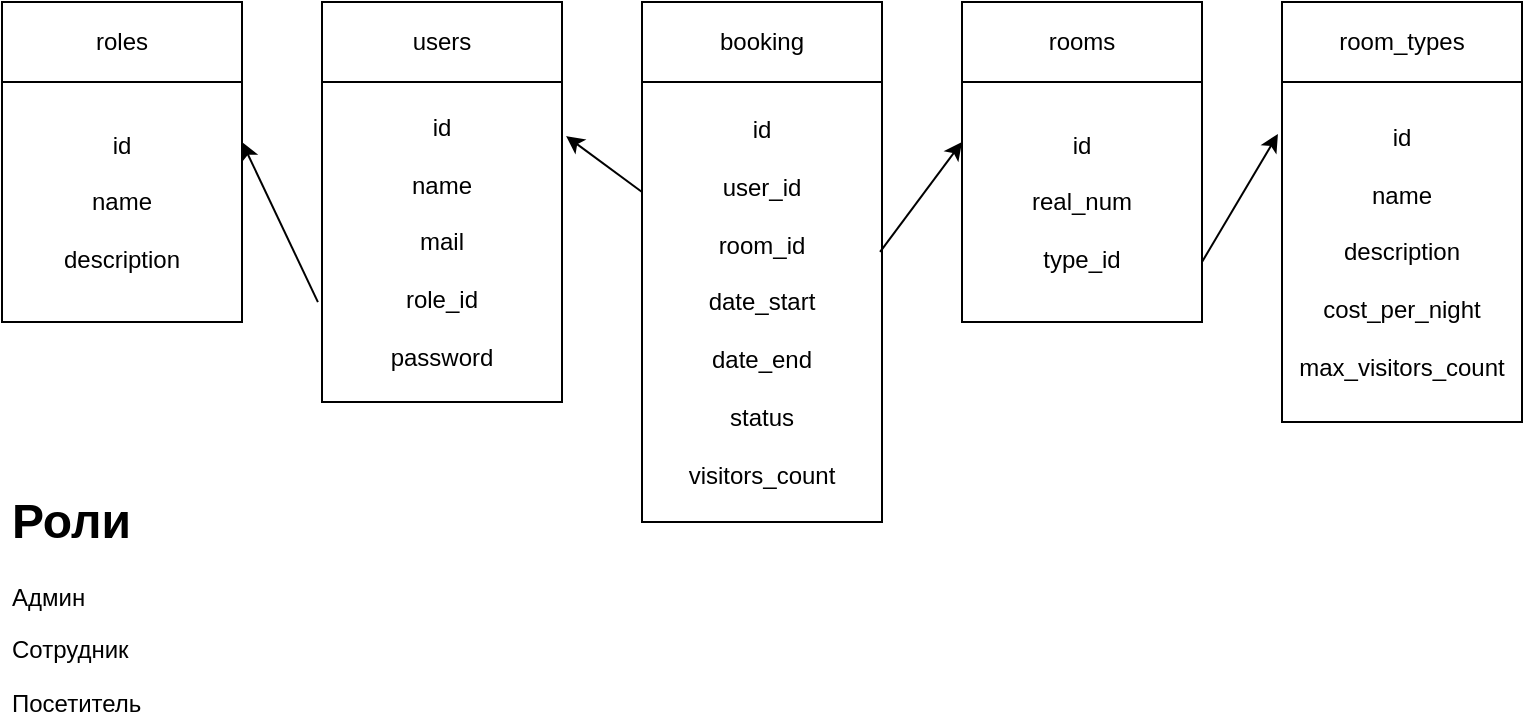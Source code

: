 <mxfile version="20.3.3" type="device"><diagram id="hpq0Uc3OcZEj5EaLRr-7" name="Страница 1"><mxGraphModel dx="978" dy="954" grid="1" gridSize="10" guides="1" tooltips="1" connect="1" arrows="1" fold="1" page="1" pageScale="1" pageWidth="827" pageHeight="1169" math="0" shadow="0"><root><mxCell id="0"/><mxCell id="1" parent="0"/><mxCell id="_cmmURXeGtYbIs7tGhS_-1" value="roles" style="rounded=0;whiteSpace=wrap;html=1;" vertex="1" parent="1"><mxGeometry x="40" y="120" width="120" height="40" as="geometry"/></mxCell><mxCell id="_cmmURXeGtYbIs7tGhS_-2" value="id&lt;br&gt;&lt;br&gt;name&lt;br&gt;&lt;br&gt;description" style="rounded=0;whiteSpace=wrap;html=1;" vertex="1" parent="1"><mxGeometry x="40" y="160" width="120" height="120" as="geometry"/></mxCell><mxCell id="_cmmURXeGtYbIs7tGhS_-3" value="users" style="rounded=0;whiteSpace=wrap;html=1;" vertex="1" parent="1"><mxGeometry x="200" y="120" width="120" height="40" as="geometry"/></mxCell><mxCell id="_cmmURXeGtYbIs7tGhS_-4" value="id&lt;br&gt;&lt;br&gt;name&lt;br&gt;&lt;br&gt;mail&lt;br&gt;&lt;br&gt;role_id&lt;br&gt;&lt;br&gt;password" style="rounded=0;whiteSpace=wrap;html=1;" vertex="1" parent="1"><mxGeometry x="200" y="160" width="120" height="160" as="geometry"/></mxCell><mxCell id="_cmmURXeGtYbIs7tGhS_-5" value="rooms" style="rounded=0;whiteSpace=wrap;html=1;" vertex="1" parent="1"><mxGeometry x="520" y="120" width="120" height="40" as="geometry"/></mxCell><mxCell id="_cmmURXeGtYbIs7tGhS_-6" value="room_types" style="rounded=0;whiteSpace=wrap;html=1;" vertex="1" parent="1"><mxGeometry x="680" y="120" width="120" height="40" as="geometry"/></mxCell><mxCell id="_cmmURXeGtYbIs7tGhS_-7" value="id&lt;br&gt;&lt;br&gt;name&lt;br&gt;&lt;br&gt;description&lt;br&gt;&lt;br&gt;cost_per_night&lt;br&gt;&lt;br&gt;max_visitors_count" style="rounded=0;whiteSpace=wrap;html=1;" vertex="1" parent="1"><mxGeometry x="680" y="160" width="120" height="170" as="geometry"/></mxCell><mxCell id="_cmmURXeGtYbIs7tGhS_-8" value="id&lt;br&gt;&lt;br&gt;real_num&lt;br&gt;&lt;br&gt;type_id" style="rounded=0;whiteSpace=wrap;html=1;" vertex="1" parent="1"><mxGeometry x="520" y="160" width="120" height="120" as="geometry"/></mxCell><mxCell id="_cmmURXeGtYbIs7tGhS_-9" value="" style="endArrow=classic;html=1;rounded=0;exitX=-0.017;exitY=0.688;exitDx=0;exitDy=0;exitPerimeter=0;entryX=1;entryY=0.25;entryDx=0;entryDy=0;" edge="1" parent="1" source="_cmmURXeGtYbIs7tGhS_-4" target="_cmmURXeGtYbIs7tGhS_-2"><mxGeometry width="50" height="50" relative="1" as="geometry"><mxPoint x="390" y="340" as="sourcePoint"/><mxPoint x="440" y="290" as="targetPoint"/></mxGeometry></mxCell><mxCell id="_cmmURXeGtYbIs7tGhS_-10" value="" style="endArrow=classic;html=1;rounded=0;exitX=1;exitY=0.75;exitDx=0;exitDy=0;entryX=-0.017;entryY=0.153;entryDx=0;entryDy=0;entryPerimeter=0;" edge="1" parent="1" source="_cmmURXeGtYbIs7tGhS_-8" target="_cmmURXeGtYbIs7tGhS_-7"><mxGeometry width="50" height="50" relative="1" as="geometry"><mxPoint x="390" y="340" as="sourcePoint"/><mxPoint x="440" y="290" as="targetPoint"/></mxGeometry></mxCell><mxCell id="_cmmURXeGtYbIs7tGhS_-11" value="booking" style="rounded=0;whiteSpace=wrap;html=1;" vertex="1" parent="1"><mxGeometry x="360" y="120" width="120" height="40" as="geometry"/></mxCell><mxCell id="_cmmURXeGtYbIs7tGhS_-12" value="id&lt;br&gt;&lt;br&gt;user_id&lt;br&gt;&lt;br&gt;room_id&lt;br&gt;&lt;br&gt;date_start&lt;br&gt;&lt;br&gt;date_end&lt;br&gt;&lt;br&gt;status&lt;br&gt;&lt;br&gt;visitors_count" style="rounded=0;whiteSpace=wrap;html=1;" vertex="1" parent="1"><mxGeometry x="360" y="160" width="120" height="220" as="geometry"/></mxCell><mxCell id="_cmmURXeGtYbIs7tGhS_-13" value="" style="endArrow=classic;html=1;rounded=0;exitX=0;exitY=0.25;exitDx=0;exitDy=0;entryX=1.017;entryY=0.169;entryDx=0;entryDy=0;entryPerimeter=0;" edge="1" parent="1" source="_cmmURXeGtYbIs7tGhS_-12" target="_cmmURXeGtYbIs7tGhS_-4"><mxGeometry width="50" height="50" relative="1" as="geometry"><mxPoint x="390" y="250" as="sourcePoint"/><mxPoint x="440" y="200" as="targetPoint"/></mxGeometry></mxCell><mxCell id="_cmmURXeGtYbIs7tGhS_-14" value="" style="endArrow=classic;html=1;rounded=0;exitX=0.992;exitY=0.386;exitDx=0;exitDy=0;exitPerimeter=0;entryX=0;entryY=0.25;entryDx=0;entryDy=0;" edge="1" parent="1" source="_cmmURXeGtYbIs7tGhS_-12" target="_cmmURXeGtYbIs7tGhS_-8"><mxGeometry width="50" height="50" relative="1" as="geometry"><mxPoint x="390" y="250" as="sourcePoint"/><mxPoint x="440" y="200" as="targetPoint"/></mxGeometry></mxCell><mxCell id="_cmmURXeGtYbIs7tGhS_-15" value="&lt;h1&gt;Роли&lt;/h1&gt;&lt;p&gt;Админ&lt;/p&gt;&lt;p&gt;Сотрудник&lt;/p&gt;&lt;p&gt;Посетитель&lt;/p&gt;" style="text;html=1;strokeColor=none;fillColor=none;spacing=5;spacingTop=-20;whiteSpace=wrap;overflow=hidden;rounded=0;" vertex="1" parent="1"><mxGeometry x="40" y="360" width="120" height="120" as="geometry"/></mxCell></root></mxGraphModel></diagram></mxfile>